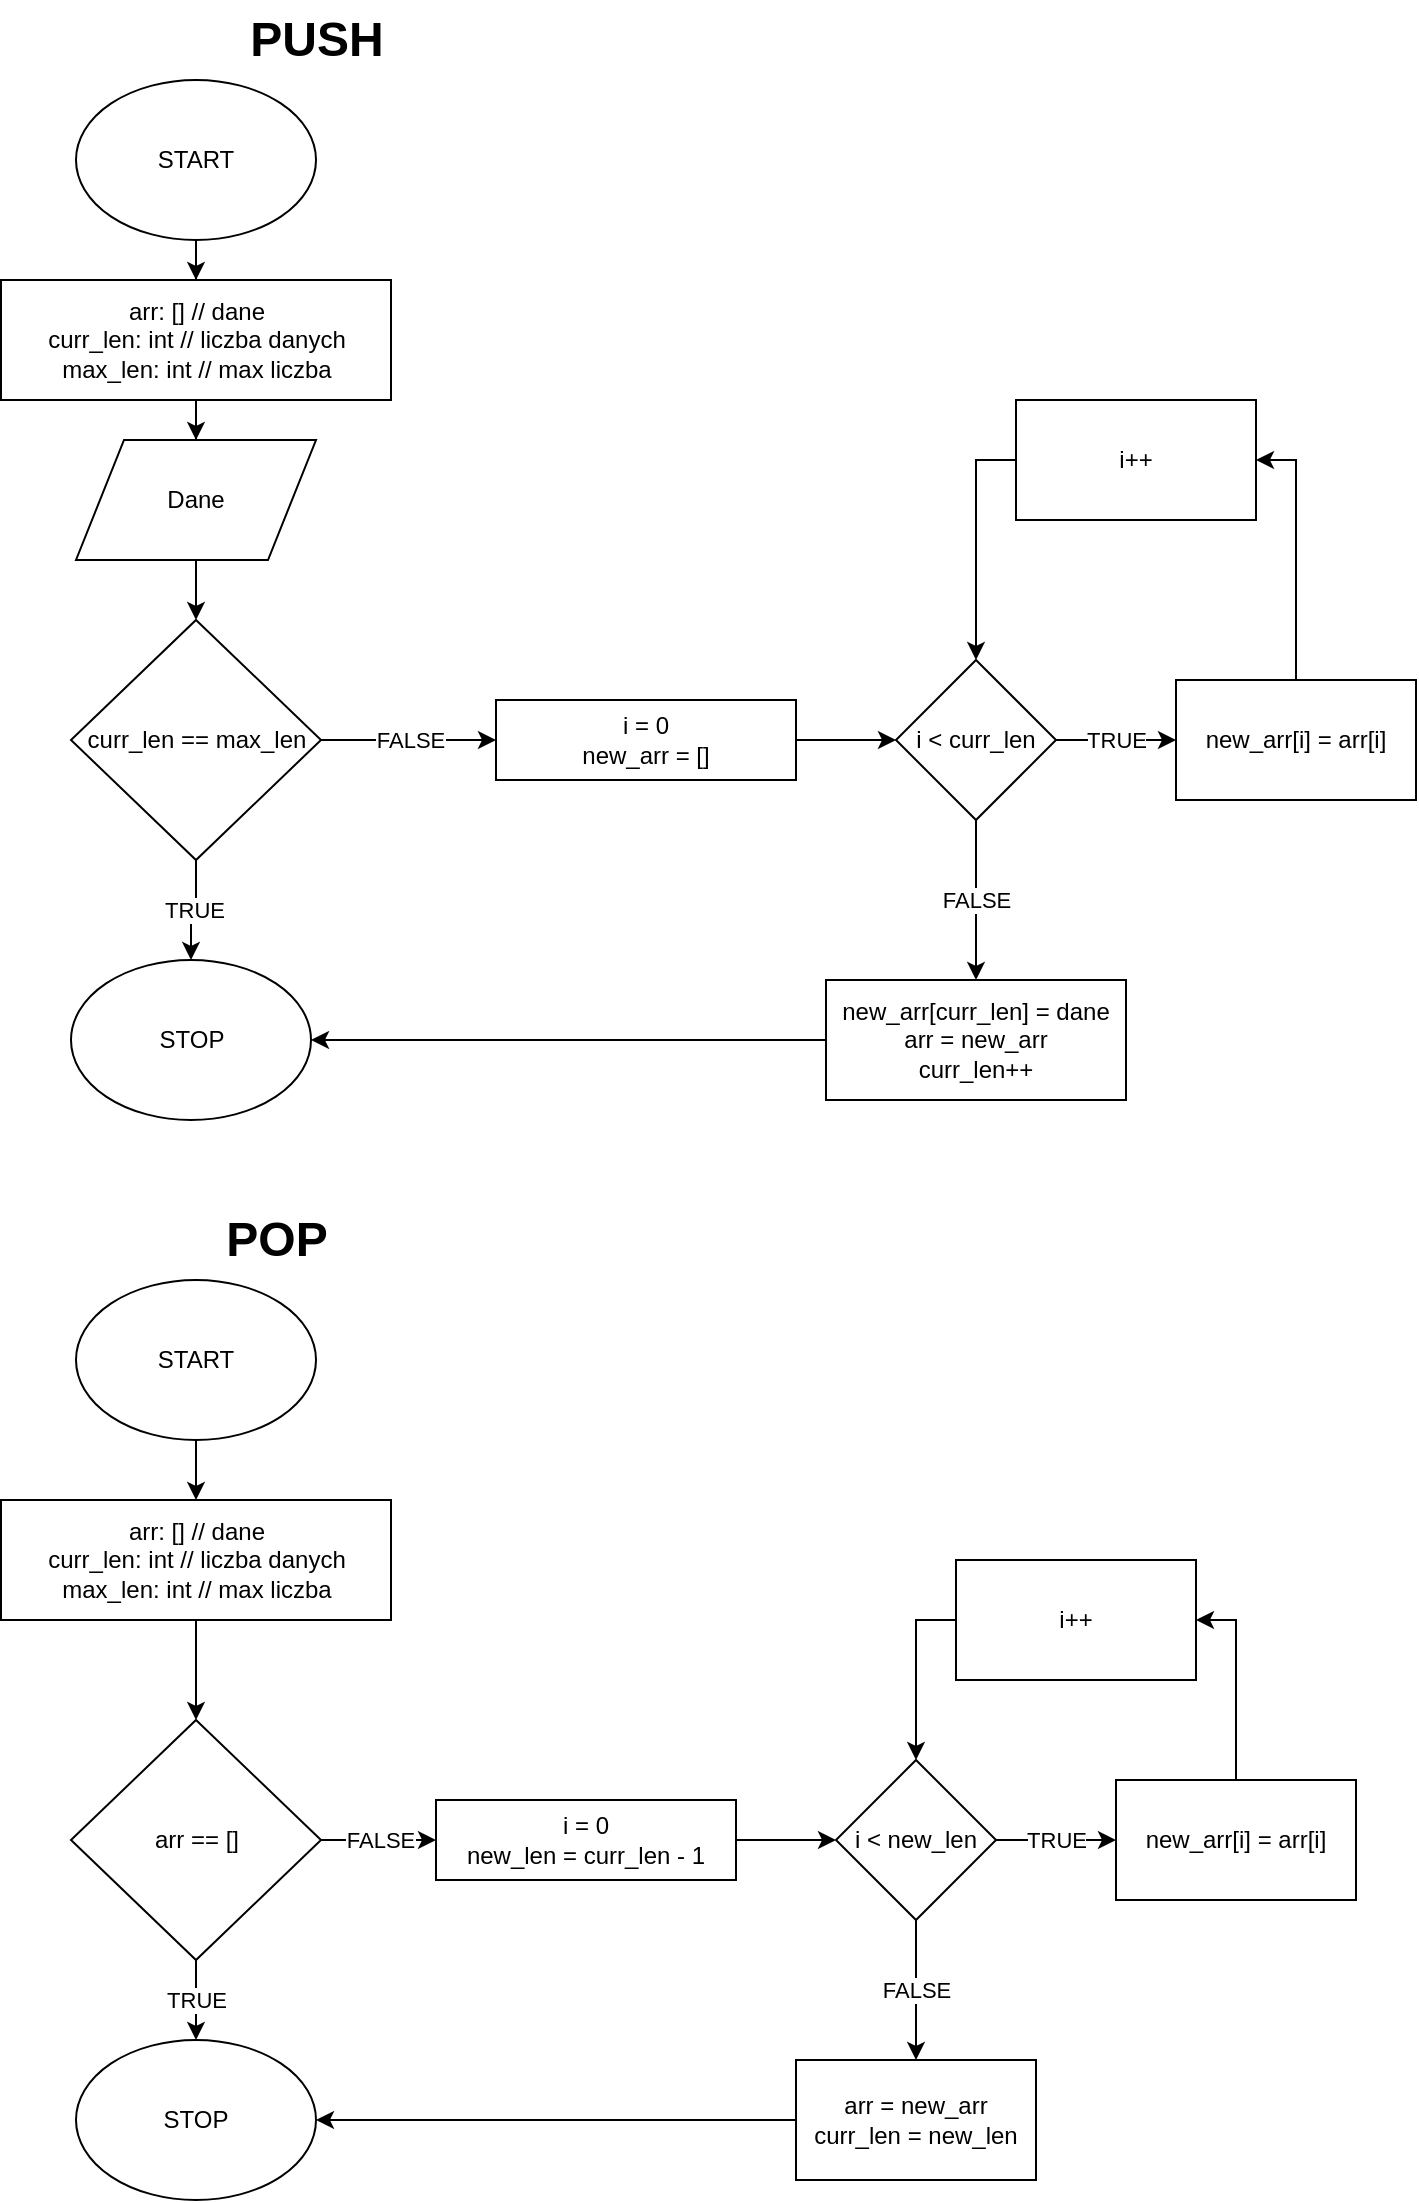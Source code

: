 <mxfile version="14.4.9" type="device"><diagram id="s2s6MONL02QYVvbKaMpj" name="Page-1"><mxGraphModel dx="782" dy="735" grid="1" gridSize="10" guides="1" tooltips="1" connect="1" arrows="1" fold="1" page="1" pageScale="1" pageWidth="827" pageHeight="1169" math="0" shadow="0"><root><mxCell id="0"/><mxCell id="1" parent="0"/><mxCell id="NVFATQjkOgGDNvuFkUfL-1" value="" style="edgeStyle=orthogonalEdgeStyle;rounded=0;orthogonalLoop=1;jettySize=auto;html=1;" parent="1" source="NVFATQjkOgGDNvuFkUfL-2" target="NVFATQjkOgGDNvuFkUfL-11" edge="1"><mxGeometry relative="1" as="geometry"/></mxCell><mxCell id="NVFATQjkOgGDNvuFkUfL-2" value="START" style="ellipse;whiteSpace=wrap;html=1;" parent="1" vertex="1"><mxGeometry x="40" y="40" width="120" height="80" as="geometry"/></mxCell><mxCell id="NVFATQjkOgGDNvuFkUfL-3" value="" style="edgeStyle=orthogonalEdgeStyle;rounded=0;orthogonalLoop=1;jettySize=auto;html=1;" parent="1" source="NVFATQjkOgGDNvuFkUfL-4" target="NVFATQjkOgGDNvuFkUfL-8" edge="1"><mxGeometry relative="1" as="geometry"/></mxCell><mxCell id="NVFATQjkOgGDNvuFkUfL-4" value="Dane" style="shape=parallelogram;perimeter=parallelogramPerimeter;whiteSpace=wrap;html=1;" parent="1" vertex="1"><mxGeometry x="40" y="220" width="120" height="60" as="geometry"/></mxCell><mxCell id="NVFATQjkOgGDNvuFkUfL-5" value="&lt;div&gt;PUSH&lt;/div&gt;" style="text;strokeColor=none;fillColor=none;html=1;fontSize=24;fontStyle=1;verticalAlign=middle;align=center;" parent="1" vertex="1"><mxGeometry x="110" width="100" height="40" as="geometry"/></mxCell><mxCell id="NVFATQjkOgGDNvuFkUfL-6" value="TRUE" style="edgeStyle=orthogonalEdgeStyle;rounded=0;orthogonalLoop=1;jettySize=auto;html=1;entryX=0.5;entryY=0;entryDx=0;entryDy=0;" parent="1" source="NVFATQjkOgGDNvuFkUfL-8" target="NVFATQjkOgGDNvuFkUfL-9" edge="1"><mxGeometry relative="1" as="geometry"/></mxCell><mxCell id="NVFATQjkOgGDNvuFkUfL-7" value="FALSE" style="edgeStyle=orthogonalEdgeStyle;rounded=0;orthogonalLoop=1;jettySize=auto;html=1;" parent="1" source="NVFATQjkOgGDNvuFkUfL-8" target="NVFATQjkOgGDNvuFkUfL-13" edge="1"><mxGeometry relative="1" as="geometry"/></mxCell><mxCell id="NVFATQjkOgGDNvuFkUfL-8" value="curr_len == max_len" style="rhombus;whiteSpace=wrap;html=1;" parent="1" vertex="1"><mxGeometry x="37.5" y="310" width="125" height="120" as="geometry"/></mxCell><mxCell id="NVFATQjkOgGDNvuFkUfL-9" value="STOP" style="ellipse;whiteSpace=wrap;html=1;" parent="1" vertex="1"><mxGeometry x="37.5" y="480" width="120" height="80" as="geometry"/></mxCell><mxCell id="NVFATQjkOgGDNvuFkUfL-10" value="" style="edgeStyle=orthogonalEdgeStyle;rounded=0;orthogonalLoop=1;jettySize=auto;html=1;" parent="1" source="NVFATQjkOgGDNvuFkUfL-11" target="NVFATQjkOgGDNvuFkUfL-4" edge="1"><mxGeometry relative="1" as="geometry"/></mxCell><mxCell id="NVFATQjkOgGDNvuFkUfL-11" value="arr: [] // dane&lt;br&gt;curr_len: int // liczba danych&lt;br&gt;max_len: int // max liczba" style="rounded=0;whiteSpace=wrap;html=1;" parent="1" vertex="1"><mxGeometry x="2.5" y="140" width="195" height="60" as="geometry"/></mxCell><mxCell id="NVFATQjkOgGDNvuFkUfL-12" value="" style="edgeStyle=orthogonalEdgeStyle;rounded=0;orthogonalLoop=1;jettySize=auto;html=1;" parent="1" source="NVFATQjkOgGDNvuFkUfL-13" target="NVFATQjkOgGDNvuFkUfL-16" edge="1"><mxGeometry relative="1" as="geometry"/></mxCell><mxCell id="NVFATQjkOgGDNvuFkUfL-13" value="i = 0&lt;br&gt;new_arr = []" style="rounded=0;whiteSpace=wrap;html=1;" parent="1" vertex="1"><mxGeometry x="250" y="350" width="150" height="40" as="geometry"/></mxCell><mxCell id="NVFATQjkOgGDNvuFkUfL-14" value="TRUE" style="edgeStyle=orthogonalEdgeStyle;rounded=0;orthogonalLoop=1;jettySize=auto;html=1;" parent="1" source="NVFATQjkOgGDNvuFkUfL-16" target="NVFATQjkOgGDNvuFkUfL-18" edge="1"><mxGeometry relative="1" as="geometry"/></mxCell><mxCell id="NVFATQjkOgGDNvuFkUfL-15" value="FALSE" style="edgeStyle=orthogonalEdgeStyle;rounded=0;orthogonalLoop=1;jettySize=auto;html=1;" parent="1" source="NVFATQjkOgGDNvuFkUfL-16" target="NVFATQjkOgGDNvuFkUfL-22" edge="1"><mxGeometry relative="1" as="geometry"/></mxCell><mxCell id="NVFATQjkOgGDNvuFkUfL-16" value="i &amp;lt; curr_len" style="rhombus;whiteSpace=wrap;html=1;" parent="1" vertex="1"><mxGeometry x="450" y="330" width="80" height="80" as="geometry"/></mxCell><mxCell id="NVFATQjkOgGDNvuFkUfL-17" value="" style="edgeStyle=orthogonalEdgeStyle;rounded=0;orthogonalLoop=1;jettySize=auto;html=1;entryX=1;entryY=0.5;entryDx=0;entryDy=0;" parent="1" source="NVFATQjkOgGDNvuFkUfL-18" target="NVFATQjkOgGDNvuFkUfL-20" edge="1"><mxGeometry relative="1" as="geometry"/></mxCell><mxCell id="NVFATQjkOgGDNvuFkUfL-18" value="new_arr[i] = arr[i]" style="rounded=0;whiteSpace=wrap;html=1;" parent="1" vertex="1"><mxGeometry x="590" y="340" width="120" height="60" as="geometry"/></mxCell><mxCell id="NVFATQjkOgGDNvuFkUfL-19" style="edgeStyle=orthogonalEdgeStyle;rounded=0;orthogonalLoop=1;jettySize=auto;html=1;exitX=0;exitY=0.5;exitDx=0;exitDy=0;entryX=0.5;entryY=0;entryDx=0;entryDy=0;" parent="1" source="NVFATQjkOgGDNvuFkUfL-20" target="NVFATQjkOgGDNvuFkUfL-16" edge="1"><mxGeometry relative="1" as="geometry"/></mxCell><mxCell id="NVFATQjkOgGDNvuFkUfL-20" value="i++" style="rounded=0;whiteSpace=wrap;html=1;" parent="1" vertex="1"><mxGeometry x="510" y="200" width="120" height="60" as="geometry"/></mxCell><mxCell id="NVFATQjkOgGDNvuFkUfL-21" style="edgeStyle=orthogonalEdgeStyle;rounded=0;orthogonalLoop=1;jettySize=auto;html=1;entryX=1;entryY=0.5;entryDx=0;entryDy=0;" parent="1" source="NVFATQjkOgGDNvuFkUfL-22" target="NVFATQjkOgGDNvuFkUfL-9" edge="1"><mxGeometry relative="1" as="geometry"/></mxCell><mxCell id="NVFATQjkOgGDNvuFkUfL-22" value="new_arr[curr_len] = dane&lt;br&gt;arr = new_arr&lt;br&gt;curr_len++" style="rounded=0;whiteSpace=wrap;html=1;" parent="1" vertex="1"><mxGeometry x="415" y="490" width="150" height="60" as="geometry"/></mxCell><mxCell id="NVFATQjkOgGDNvuFkUfL-23" value="&lt;div&gt;POP&lt;/div&gt;" style="text;strokeColor=none;fillColor=none;html=1;fontSize=24;fontStyle=1;verticalAlign=middle;align=center;" parent="1" vertex="1"><mxGeometry x="90" y="600" width="100" height="40" as="geometry"/></mxCell><mxCell id="NVFATQjkOgGDNvuFkUfL-24" value="" style="edgeStyle=orthogonalEdgeStyle;rounded=0;orthogonalLoop=1;jettySize=auto;html=1;" parent="1" source="NVFATQjkOgGDNvuFkUfL-25" target="NVFATQjkOgGDNvuFkUfL-42" edge="1"><mxGeometry relative="1" as="geometry"/></mxCell><mxCell id="NVFATQjkOgGDNvuFkUfL-25" value="START" style="ellipse;whiteSpace=wrap;html=1;" parent="1" vertex="1"><mxGeometry x="40" y="640" width="120" height="80" as="geometry"/></mxCell><mxCell id="NVFATQjkOgGDNvuFkUfL-26" value="TRUE" style="edgeStyle=orthogonalEdgeStyle;rounded=0;orthogonalLoop=1;jettySize=auto;html=1;" parent="1" source="NVFATQjkOgGDNvuFkUfL-28" target="NVFATQjkOgGDNvuFkUfL-29" edge="1"><mxGeometry relative="1" as="geometry"/></mxCell><mxCell id="NVFATQjkOgGDNvuFkUfL-27" value="FALSE" style="edgeStyle=orthogonalEdgeStyle;rounded=0;orthogonalLoop=1;jettySize=auto;html=1;" parent="1" source="NVFATQjkOgGDNvuFkUfL-28" target="NVFATQjkOgGDNvuFkUfL-31" edge="1"><mxGeometry relative="1" as="geometry"/></mxCell><mxCell id="NVFATQjkOgGDNvuFkUfL-28" value="arr == []" style="rhombus;whiteSpace=wrap;html=1;" parent="1" vertex="1"><mxGeometry x="37.5" y="860" width="125" height="120" as="geometry"/></mxCell><mxCell id="NVFATQjkOgGDNvuFkUfL-29" value="STOP" style="ellipse;whiteSpace=wrap;html=1;" parent="1" vertex="1"><mxGeometry x="40" y="1020" width="120" height="80" as="geometry"/></mxCell><mxCell id="NVFATQjkOgGDNvuFkUfL-30" value="" style="edgeStyle=orthogonalEdgeStyle;rounded=0;orthogonalLoop=1;jettySize=auto;html=1;" parent="1" source="NVFATQjkOgGDNvuFkUfL-31" target="NVFATQjkOgGDNvuFkUfL-34" edge="1"><mxGeometry relative="1" as="geometry"/></mxCell><mxCell id="NVFATQjkOgGDNvuFkUfL-31" value="i = 0&lt;br&gt;new_len = curr_len - 1" style="rounded=0;whiteSpace=wrap;html=1;" parent="1" vertex="1"><mxGeometry x="220" y="900" width="150" height="40" as="geometry"/></mxCell><mxCell id="NVFATQjkOgGDNvuFkUfL-32" value="TRUE" style="edgeStyle=orthogonalEdgeStyle;rounded=0;orthogonalLoop=1;jettySize=auto;html=1;" parent="1" source="NVFATQjkOgGDNvuFkUfL-34" target="NVFATQjkOgGDNvuFkUfL-36" edge="1"><mxGeometry relative="1" as="geometry"/></mxCell><mxCell id="NVFATQjkOgGDNvuFkUfL-33" value="FALSE" style="edgeStyle=orthogonalEdgeStyle;rounded=0;orthogonalLoop=1;jettySize=auto;html=1;" parent="1" source="NVFATQjkOgGDNvuFkUfL-34" target="NVFATQjkOgGDNvuFkUfL-40" edge="1"><mxGeometry relative="1" as="geometry"/></mxCell><mxCell id="NVFATQjkOgGDNvuFkUfL-34" value="i &amp;lt; new_len" style="rhombus;whiteSpace=wrap;html=1;" parent="1" vertex="1"><mxGeometry x="420" y="880" width="80" height="80" as="geometry"/></mxCell><mxCell id="NVFATQjkOgGDNvuFkUfL-35" value="" style="edgeStyle=orthogonalEdgeStyle;rounded=0;orthogonalLoop=1;jettySize=auto;html=1;entryX=1;entryY=0.5;entryDx=0;entryDy=0;" parent="1" source="NVFATQjkOgGDNvuFkUfL-36" target="NVFATQjkOgGDNvuFkUfL-38" edge="1"><mxGeometry relative="1" as="geometry"/></mxCell><mxCell id="NVFATQjkOgGDNvuFkUfL-36" value="new_arr[i] = arr[i]" style="rounded=0;whiteSpace=wrap;html=1;" parent="1" vertex="1"><mxGeometry x="560" y="890" width="120" height="60" as="geometry"/></mxCell><mxCell id="NVFATQjkOgGDNvuFkUfL-37" style="edgeStyle=orthogonalEdgeStyle;rounded=0;orthogonalLoop=1;jettySize=auto;html=1;exitX=0;exitY=0.5;exitDx=0;exitDy=0;entryX=0.5;entryY=0;entryDx=0;entryDy=0;" parent="1" source="NVFATQjkOgGDNvuFkUfL-38" target="NVFATQjkOgGDNvuFkUfL-34" edge="1"><mxGeometry relative="1" as="geometry"/></mxCell><mxCell id="NVFATQjkOgGDNvuFkUfL-38" value="i++" style="rounded=0;whiteSpace=wrap;html=1;" parent="1" vertex="1"><mxGeometry x="480" y="780" width="120" height="60" as="geometry"/></mxCell><mxCell id="NVFATQjkOgGDNvuFkUfL-39" value="" style="edgeStyle=orthogonalEdgeStyle;rounded=0;orthogonalLoop=1;jettySize=auto;html=1;entryX=1;entryY=0.5;entryDx=0;entryDy=0;" parent="1" source="NVFATQjkOgGDNvuFkUfL-40" target="NVFATQjkOgGDNvuFkUfL-29" edge="1"><mxGeometry relative="1" as="geometry"><mxPoint x="320" y="1065" as="targetPoint"/></mxGeometry></mxCell><mxCell id="NVFATQjkOgGDNvuFkUfL-40" value="arr = new_arr&lt;br&gt;curr_len = new_len" style="rounded=0;whiteSpace=wrap;html=1;" parent="1" vertex="1"><mxGeometry x="400" y="1030" width="120" height="60" as="geometry"/></mxCell><mxCell id="NVFATQjkOgGDNvuFkUfL-41" value="" style="edgeStyle=orthogonalEdgeStyle;rounded=0;orthogonalLoop=1;jettySize=auto;html=1;" parent="1" source="NVFATQjkOgGDNvuFkUfL-42" target="NVFATQjkOgGDNvuFkUfL-28" edge="1"><mxGeometry relative="1" as="geometry"/></mxCell><mxCell id="NVFATQjkOgGDNvuFkUfL-42" value="arr: [] // dane&lt;br&gt;curr_len: int // liczba danych&lt;br&gt;max_len: int // max liczba" style="rounded=0;whiteSpace=wrap;html=1;" parent="1" vertex="1"><mxGeometry x="2.5" y="750" width="195" height="60" as="geometry"/></mxCell></root></mxGraphModel></diagram></mxfile>